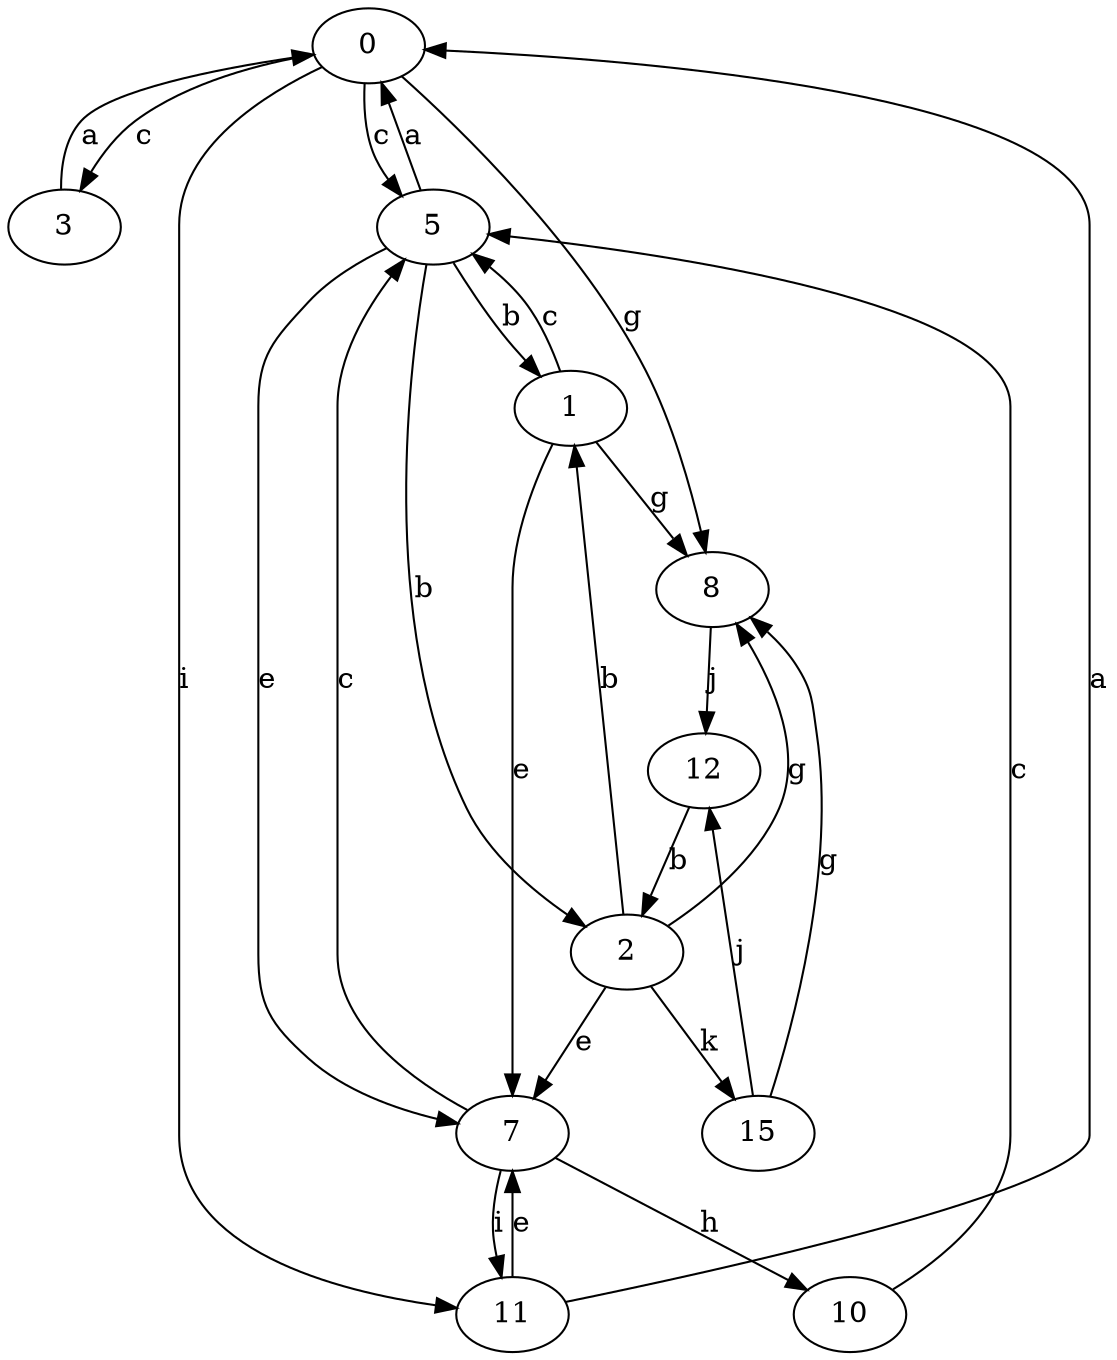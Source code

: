 strict digraph  {
0;
1;
2;
3;
5;
7;
8;
10;
11;
12;
15;
0 -> 3  [label=c];
0 -> 5  [label=c];
0 -> 8  [label=g];
0 -> 11  [label=i];
1 -> 5  [label=c];
1 -> 7  [label=e];
1 -> 8  [label=g];
2 -> 1  [label=b];
2 -> 7  [label=e];
2 -> 8  [label=g];
2 -> 15  [label=k];
3 -> 0  [label=a];
5 -> 0  [label=a];
5 -> 1  [label=b];
5 -> 2  [label=b];
5 -> 7  [label=e];
7 -> 5  [label=c];
7 -> 10  [label=h];
7 -> 11  [label=i];
8 -> 12  [label=j];
10 -> 5  [label=c];
11 -> 0  [label=a];
11 -> 7  [label=e];
12 -> 2  [label=b];
15 -> 8  [label=g];
15 -> 12  [label=j];
}
